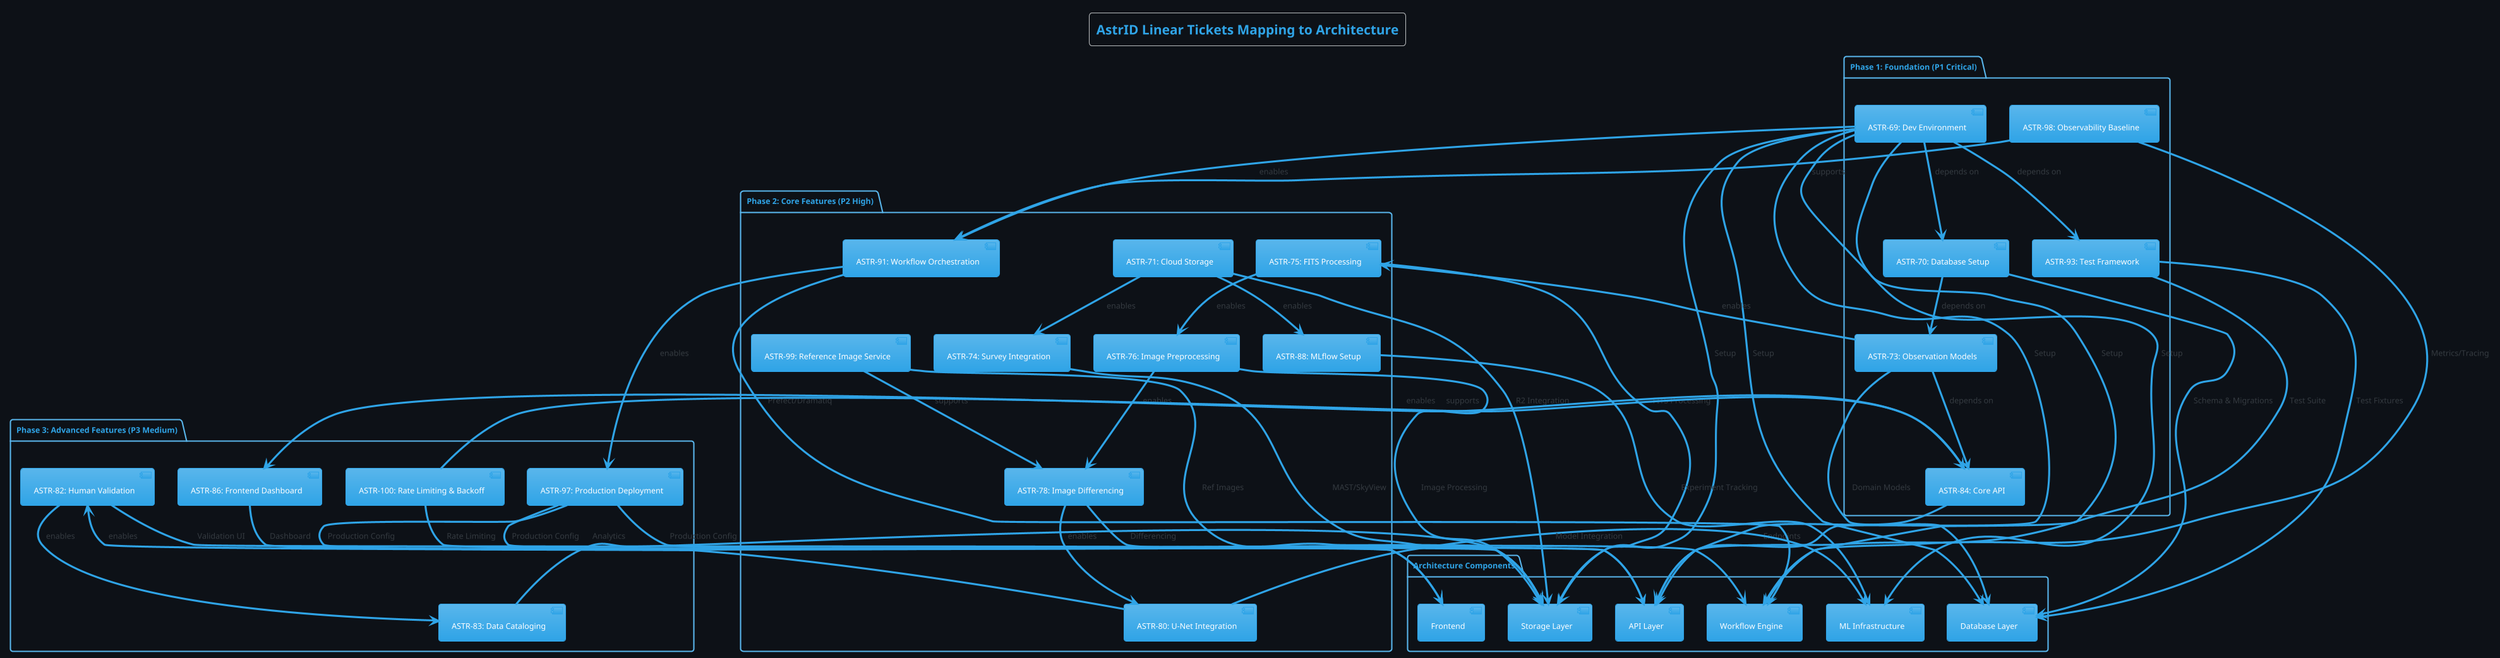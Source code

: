 @startuml AstrID Linear Tickets Mapping
!theme cerulean
skinparam backgroundColor #0D1117
skinparam defaultFontName Arial
skinparam defaultFontSize 12

title AstrID Linear Tickets Mapping to Architecture

package "Phase 1: Foundation (P1 Critical)" {
    [ASTR-69: Dev Environment] as ASTR69
    [ASTR-70: Database Setup] as ASTR70
    [ASTR-73: Observation Models] as ASTR73
    [ASTR-84: Core API] as ASTR84
    [ASTR-93: Test Framework] as ASTR93
    [ASTR-98: Observability Baseline] as ASTR98
}

package "Phase 2: Core Features (P2 High)" {
    [ASTR-71: Cloud Storage] as ASTR71
    [ASTR-74: Survey Integration] as ASTR74
    [ASTR-75: FITS Processing] as ASTR75
    [ASTR-76: Image Preprocessing] as ASTR76
    [ASTR-78: Image Differencing] as ASTR78
    [ASTR-80: U-Net Integration] as ASTR80
    [ASTR-88: MLflow Setup] as ASTR88
    [ASTR-91: Workflow Orchestration] as ASTR91
    [ASTR-99: Reference Image Service] as ASTR99
}

package "Phase 3: Advanced Features (P3 Medium)" {
    [ASTR-82: Human Validation] as ASTR82
    [ASTR-83: Data Cataloging] as ASTR83
    [ASTR-86: Frontend Dashboard] as ASTR86
    [ASTR-97: Production Deployment] as ASTR97
    [ASTR-100: Rate Limiting & Backoff] as ASTR100
}

package "Architecture Components" {
    [Database Layer] as DB
    [Storage Layer] as Storage
    [API Layer] as API
    [ML Infrastructure] as ML
    [Workflow Engine] as Workflow
    [Frontend] as Frontend
}

' Phase 1 mappings
ASTR69 --> DB : "Setup"
ASTR69 --> Storage : "Setup"
ASTR69 --> API : "Setup"
ASTR69 --> ML : "Setup"
ASTR69 --> Workflow : "Setup"

ASTR70 --> DB : "Schema & Migrations"

ASTR73 --> DB : "Domain Models"

ASTR84 --> API : "Endpoints"

ASTR93 --> DB : "Test Fixtures"
ASTR93 --> API : "Test Suite"
ASTR98 --> Workflow : "Metrics/Tracing"

' Phase 2 mappings
ASTR71 --> Storage : "R2 Integration"
ASTR74 --> Storage : "MAST/SkyView"
ASTR75 --> Storage : "FITS Processing"
ASTR76 --> Storage : "Image Processing"
ASTR78 --> Storage : "Differencing"
ASTR80 --> ML : "Model Integration"
ASTR88 --> ML : "Experiment Tracking"
ASTR91 --> Workflow : "Prefect/Dramatiq"
ASTR99 --> Storage : "Ref Images"

' Phase 3 mappings
ASTR82 --> Frontend : "Validation UI"
ASTR83 --> Storage : "Analytics"
ASTR86 --> Frontend : "Dashboard"
ASTR97 --> API : "Production Config"
ASTR97 --> Storage : "Production Config"
ASTR97 --> Workflow : "Production Config"
ASTR100 --> API : "Rate Limiting"

' Dependencies
ASTR69 --> ASTR70 : "depends on"
ASTR70 --> ASTR73 : "depends on"
ASTR73 --> ASTR84 : "depends on"
ASTR69 --> ASTR93 : "depends on"

ASTR71 --> ASTR74 : "enables"
ASTR73 --> ASTR75 : "enables"
ASTR75 --> ASTR76 : "enables"
ASTR76 --> ASTR78 : "enables"
ASTR78 --> ASTR80 : "enables"
ASTR71 --> ASTR88 : "enables"
ASTR69 --> ASTR91 : "enables"
ASTR99 --> ASTR78 : "supports"
ASTR98 --> ASTR91 : "supports"

ASTR80 --> ASTR82 : "enables"
ASTR82 --> ASTR83 : "enables"
ASTR84 --> ASTR86 : "enables"
ASTR91 --> ASTR97 : "enables"
ASTR100 --> ASTR84 : "supports"

@enduml
